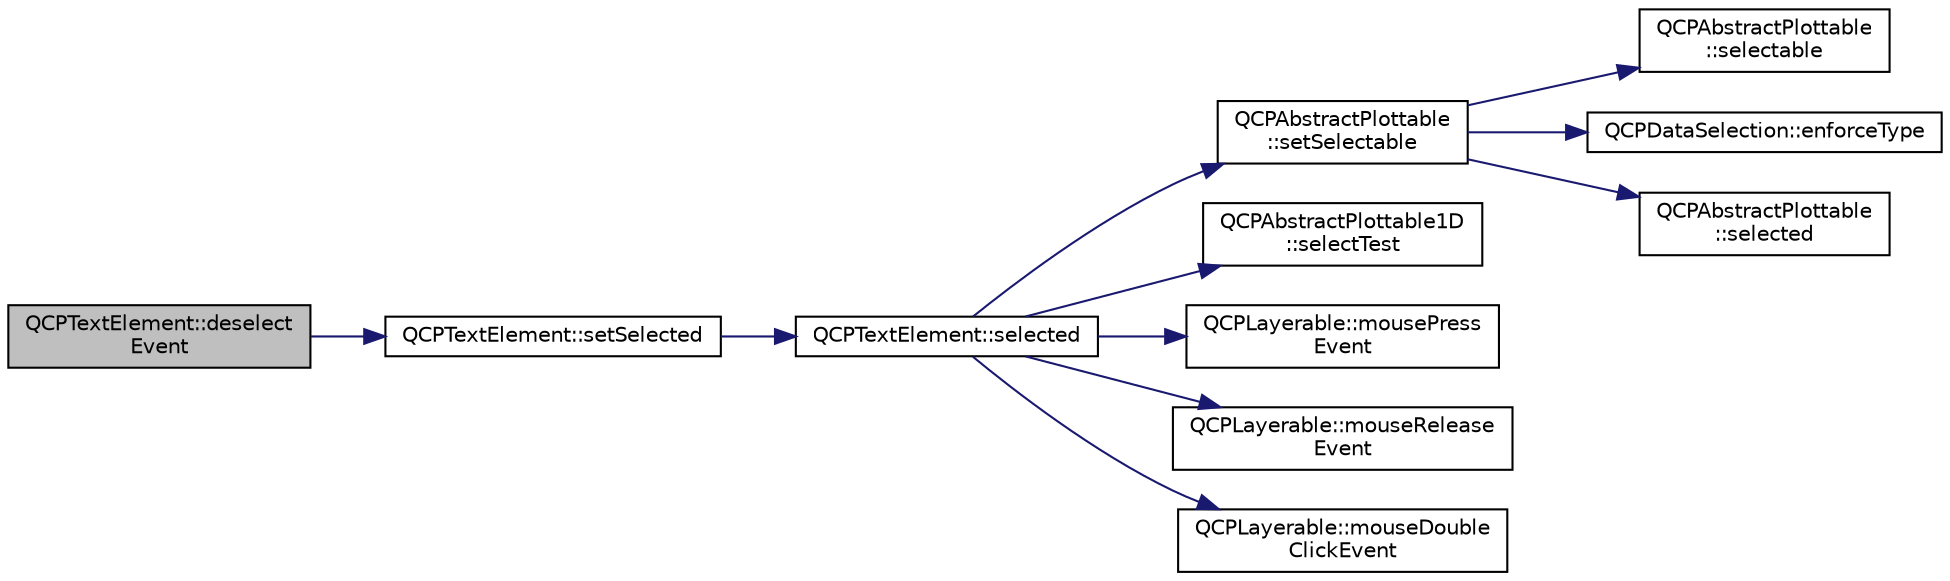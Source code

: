 digraph "QCPTextElement::deselectEvent"
{
  edge [fontname="Helvetica",fontsize="10",labelfontname="Helvetica",labelfontsize="10"];
  node [fontname="Helvetica",fontsize="10",shape=record];
  rankdir="LR";
  Node29 [label="QCPTextElement::deselect\lEvent",height=0.2,width=0.4,color="black", fillcolor="grey75", style="filled", fontcolor="black"];
  Node29 -> Node30 [color="midnightblue",fontsize="10",style="solid",fontname="Helvetica"];
  Node30 [label="QCPTextElement::setSelected",height=0.2,width=0.4,color="black", fillcolor="white", style="filled",URL="$class_q_c_p_text_element.html#aba5521f9fb22a5f3d2f09ab37d4a1751"];
  Node30 -> Node31 [color="midnightblue",fontsize="10",style="solid",fontname="Helvetica"];
  Node31 [label="QCPTextElement::selected",height=0.2,width=0.4,color="black", fillcolor="white", style="filled",URL="$class_q_c_p_text_element.html#a135d1ad0aa97a245b4247c3292ff551c"];
  Node31 -> Node32 [color="midnightblue",fontsize="10",style="solid",fontname="Helvetica"];
  Node32 [label="QCPAbstractPlottable\l::setSelectable",height=0.2,width=0.4,color="black", fillcolor="white", style="filled",URL="$class_q_c_p_abstract_plottable.html#ac238d6e910f976f1f30d41c2bca44ac3"];
  Node32 -> Node33 [color="midnightblue",fontsize="10",style="solid",fontname="Helvetica"];
  Node33 [label="QCPAbstractPlottable\l::selectable",height=0.2,width=0.4,color="black", fillcolor="white", style="filled",URL="$class_q_c_p_abstract_plottable.html#a016653741033bd332d1d4c3c725cc284"];
  Node32 -> Node34 [color="midnightblue",fontsize="10",style="solid",fontname="Helvetica"];
  Node34 [label="QCPDataSelection::enforceType",height=0.2,width=0.4,color="black", fillcolor="white", style="filled",URL="$class_q_c_p_data_selection.html#a17b84d852911531d229f4a76aa239a75"];
  Node32 -> Node35 [color="midnightblue",fontsize="10",style="solid",fontname="Helvetica"];
  Node35 [label="QCPAbstractPlottable\l::selected",height=0.2,width=0.4,color="black", fillcolor="white", style="filled",URL="$class_q_c_p_abstract_plottable.html#a0b3b514474fe93354fc74cfc144184b4"];
  Node31 -> Node36 [color="midnightblue",fontsize="10",style="solid",fontname="Helvetica"];
  Node36 [label="QCPAbstractPlottable1D\l::selectTest",height=0.2,width=0.4,color="black", fillcolor="white", style="filled",URL="$class_q_c_p_abstract_plottable1_d.html#a4611b43bcb6441b2154eb4f4e0a33db2"];
  Node31 -> Node37 [color="midnightblue",fontsize="10",style="solid",fontname="Helvetica"];
  Node37 [label="QCPLayerable::mousePress\lEvent",height=0.2,width=0.4,color="black", fillcolor="white", style="filled",URL="$class_q_c_p_layerable.html#af6567604818db90f4fd52822f8bc8376"];
  Node31 -> Node38 [color="midnightblue",fontsize="10",style="solid",fontname="Helvetica"];
  Node38 [label="QCPLayerable::mouseRelease\lEvent",height=0.2,width=0.4,color="black", fillcolor="white", style="filled",URL="$class_q_c_p_layerable.html#aa0d79b005686f668622bbe66ac03ba2c"];
  Node31 -> Node39 [color="midnightblue",fontsize="10",style="solid",fontname="Helvetica"];
  Node39 [label="QCPLayerable::mouseDouble\lClickEvent",height=0.2,width=0.4,color="black", fillcolor="white", style="filled",URL="$class_q_c_p_layerable.html#a4171e2e823aca242dd0279f00ed2de81"];
}
